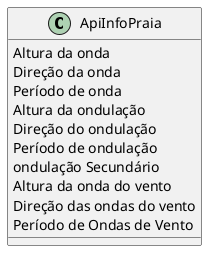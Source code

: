 @startuml class
class ApiInfoPraia {
  Altura da onda
  Direção da onda
  Período de onda
  Altura da ondulação
  Direção do ondulação
  Período de ondulação
  ondulação Secundário
  Altura da onda do vento
  Direção das ondas do vento
  Período de Ondas de Vento
}
@enduml